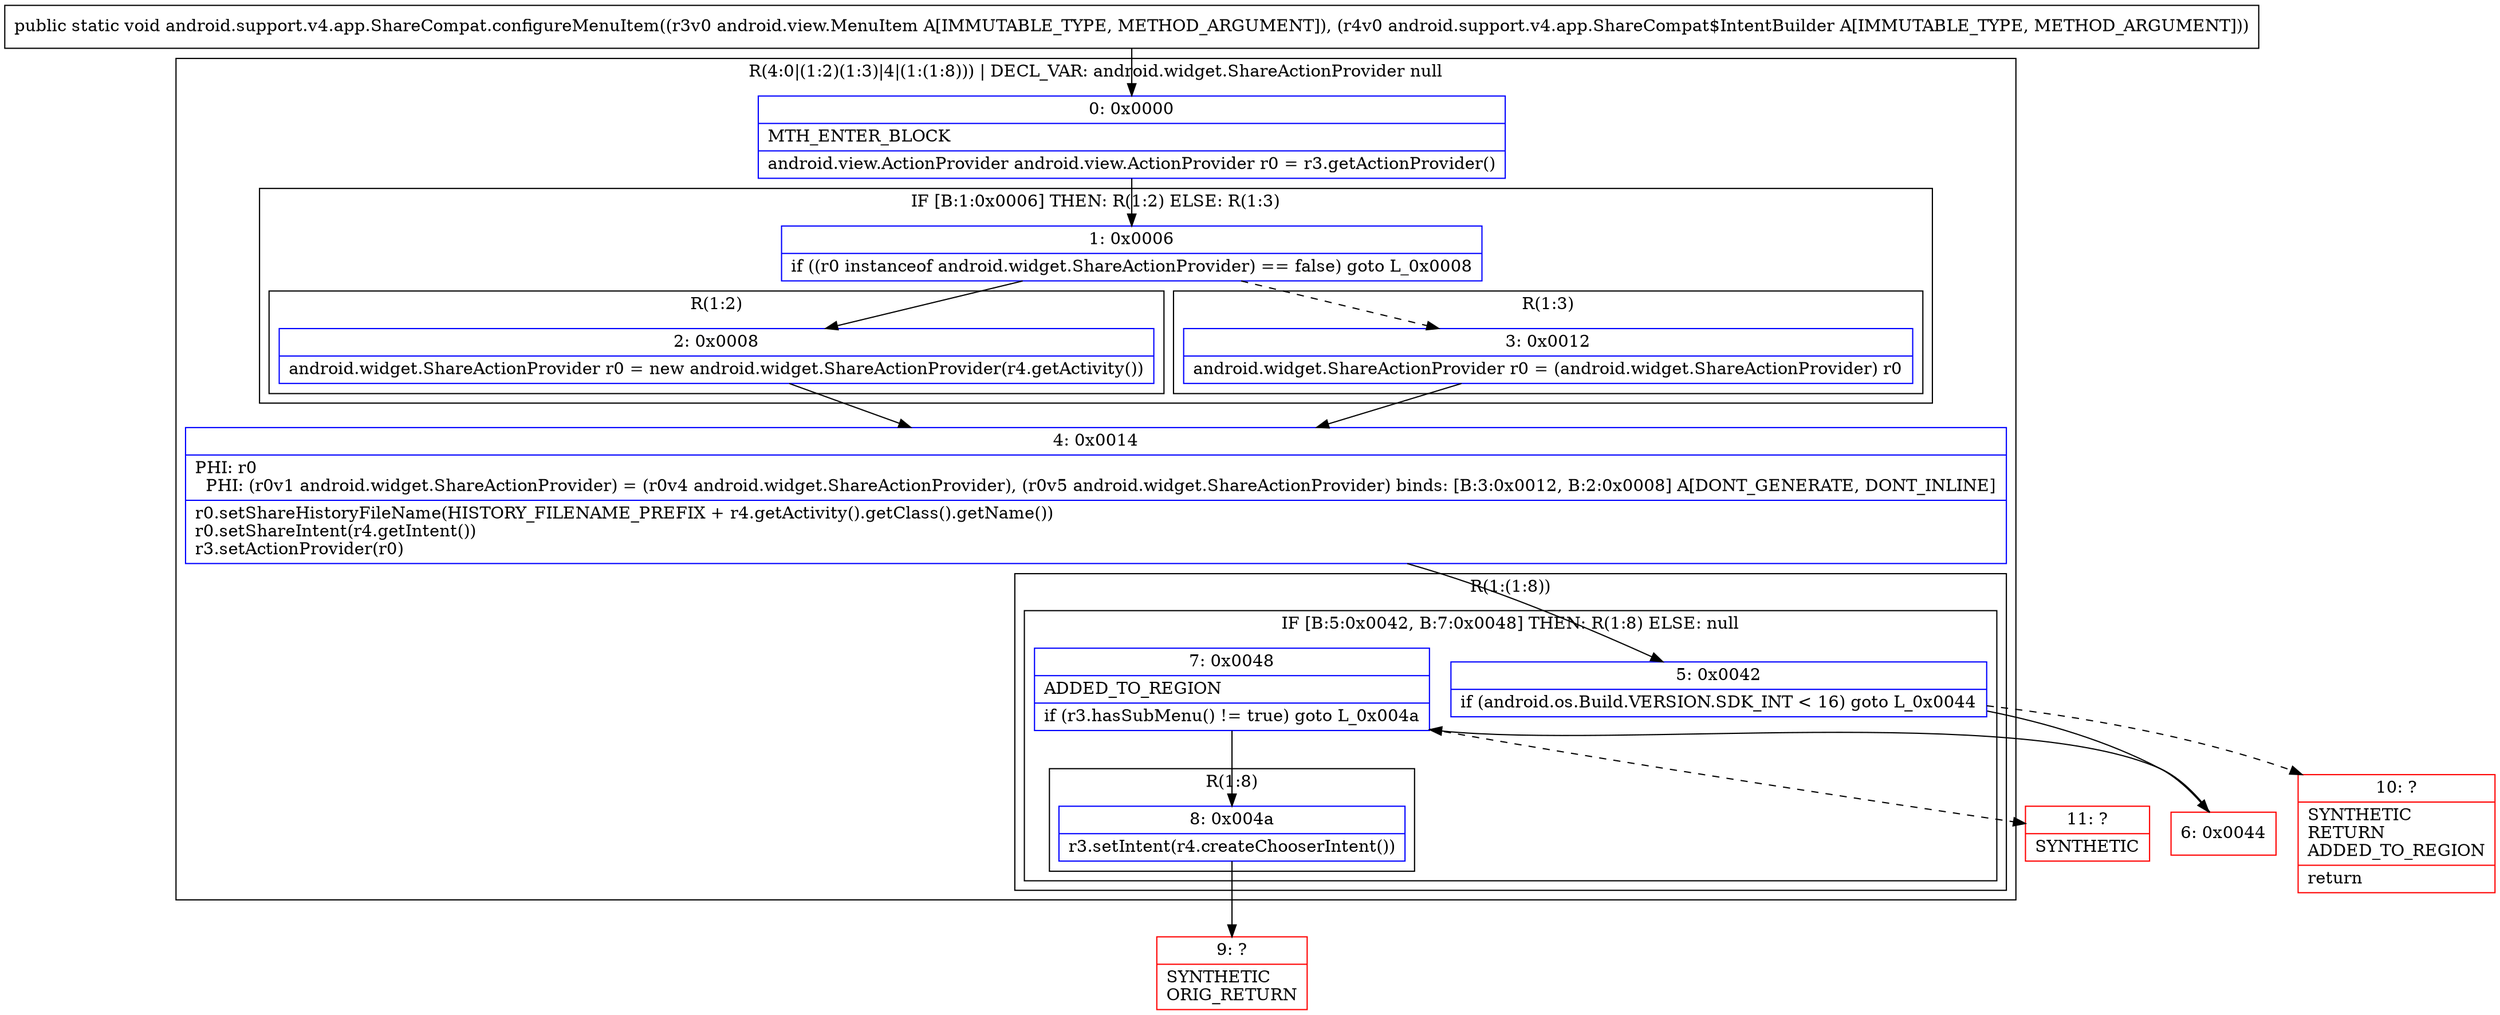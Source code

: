 digraph "CFG forandroid.support.v4.app.ShareCompat.configureMenuItem(Landroid\/view\/MenuItem;Landroid\/support\/v4\/app\/ShareCompat$IntentBuilder;)V" {
subgraph cluster_Region_77042708 {
label = "R(4:0|(1:2)(1:3)|4|(1:(1:8))) | DECL_VAR: android.widget.ShareActionProvider null\l";
node [shape=record,color=blue];
Node_0 [shape=record,label="{0\:\ 0x0000|MTH_ENTER_BLOCK\l|android.view.ActionProvider android.view.ActionProvider r0 = r3.getActionProvider()\l}"];
subgraph cluster_IfRegion_782952389 {
label = "IF [B:1:0x0006] THEN: R(1:2) ELSE: R(1:3)";
node [shape=record,color=blue];
Node_1 [shape=record,label="{1\:\ 0x0006|if ((r0 instanceof android.widget.ShareActionProvider) == false) goto L_0x0008\l}"];
subgraph cluster_Region_794844386 {
label = "R(1:2)";
node [shape=record,color=blue];
Node_2 [shape=record,label="{2\:\ 0x0008|android.widget.ShareActionProvider r0 = new android.widget.ShareActionProvider(r4.getActivity())\l}"];
}
subgraph cluster_Region_19138839 {
label = "R(1:3)";
node [shape=record,color=blue];
Node_3 [shape=record,label="{3\:\ 0x0012|android.widget.ShareActionProvider r0 = (android.widget.ShareActionProvider) r0\l}"];
}
}
Node_4 [shape=record,label="{4\:\ 0x0014|PHI: r0 \l  PHI: (r0v1 android.widget.ShareActionProvider) = (r0v4 android.widget.ShareActionProvider), (r0v5 android.widget.ShareActionProvider) binds: [B:3:0x0012, B:2:0x0008] A[DONT_GENERATE, DONT_INLINE]\l|r0.setShareHistoryFileName(HISTORY_FILENAME_PREFIX + r4.getActivity().getClass().getName())\lr0.setShareIntent(r4.getIntent())\lr3.setActionProvider(r0)\l}"];
subgraph cluster_Region_866514353 {
label = "R(1:(1:8))";
node [shape=record,color=blue];
subgraph cluster_IfRegion_760417254 {
label = "IF [B:5:0x0042, B:7:0x0048] THEN: R(1:8) ELSE: null";
node [shape=record,color=blue];
Node_5 [shape=record,label="{5\:\ 0x0042|if (android.os.Build.VERSION.SDK_INT \< 16) goto L_0x0044\l}"];
Node_7 [shape=record,label="{7\:\ 0x0048|ADDED_TO_REGION\l|if (r3.hasSubMenu() != true) goto L_0x004a\l}"];
subgraph cluster_Region_1088059577 {
label = "R(1:8)";
node [shape=record,color=blue];
Node_8 [shape=record,label="{8\:\ 0x004a|r3.setIntent(r4.createChooserIntent())\l}"];
}
}
}
}
Node_6 [shape=record,color=red,label="{6\:\ 0x0044}"];
Node_9 [shape=record,color=red,label="{9\:\ ?|SYNTHETIC\lORIG_RETURN\l}"];
Node_10 [shape=record,color=red,label="{10\:\ ?|SYNTHETIC\lRETURN\lADDED_TO_REGION\l|return\l}"];
Node_11 [shape=record,color=red,label="{11\:\ ?|SYNTHETIC\l}"];
MethodNode[shape=record,label="{public static void android.support.v4.app.ShareCompat.configureMenuItem((r3v0 android.view.MenuItem A[IMMUTABLE_TYPE, METHOD_ARGUMENT]), (r4v0 android.support.v4.app.ShareCompat$IntentBuilder A[IMMUTABLE_TYPE, METHOD_ARGUMENT])) }"];
MethodNode -> Node_0;
Node_0 -> Node_1;
Node_1 -> Node_2;
Node_1 -> Node_3[style=dashed];
Node_2 -> Node_4;
Node_3 -> Node_4;
Node_4 -> Node_5;
Node_5 -> Node_6;
Node_5 -> Node_10[style=dashed];
Node_7 -> Node_8;
Node_7 -> Node_11[style=dashed];
Node_8 -> Node_9;
Node_6 -> Node_7;
}

